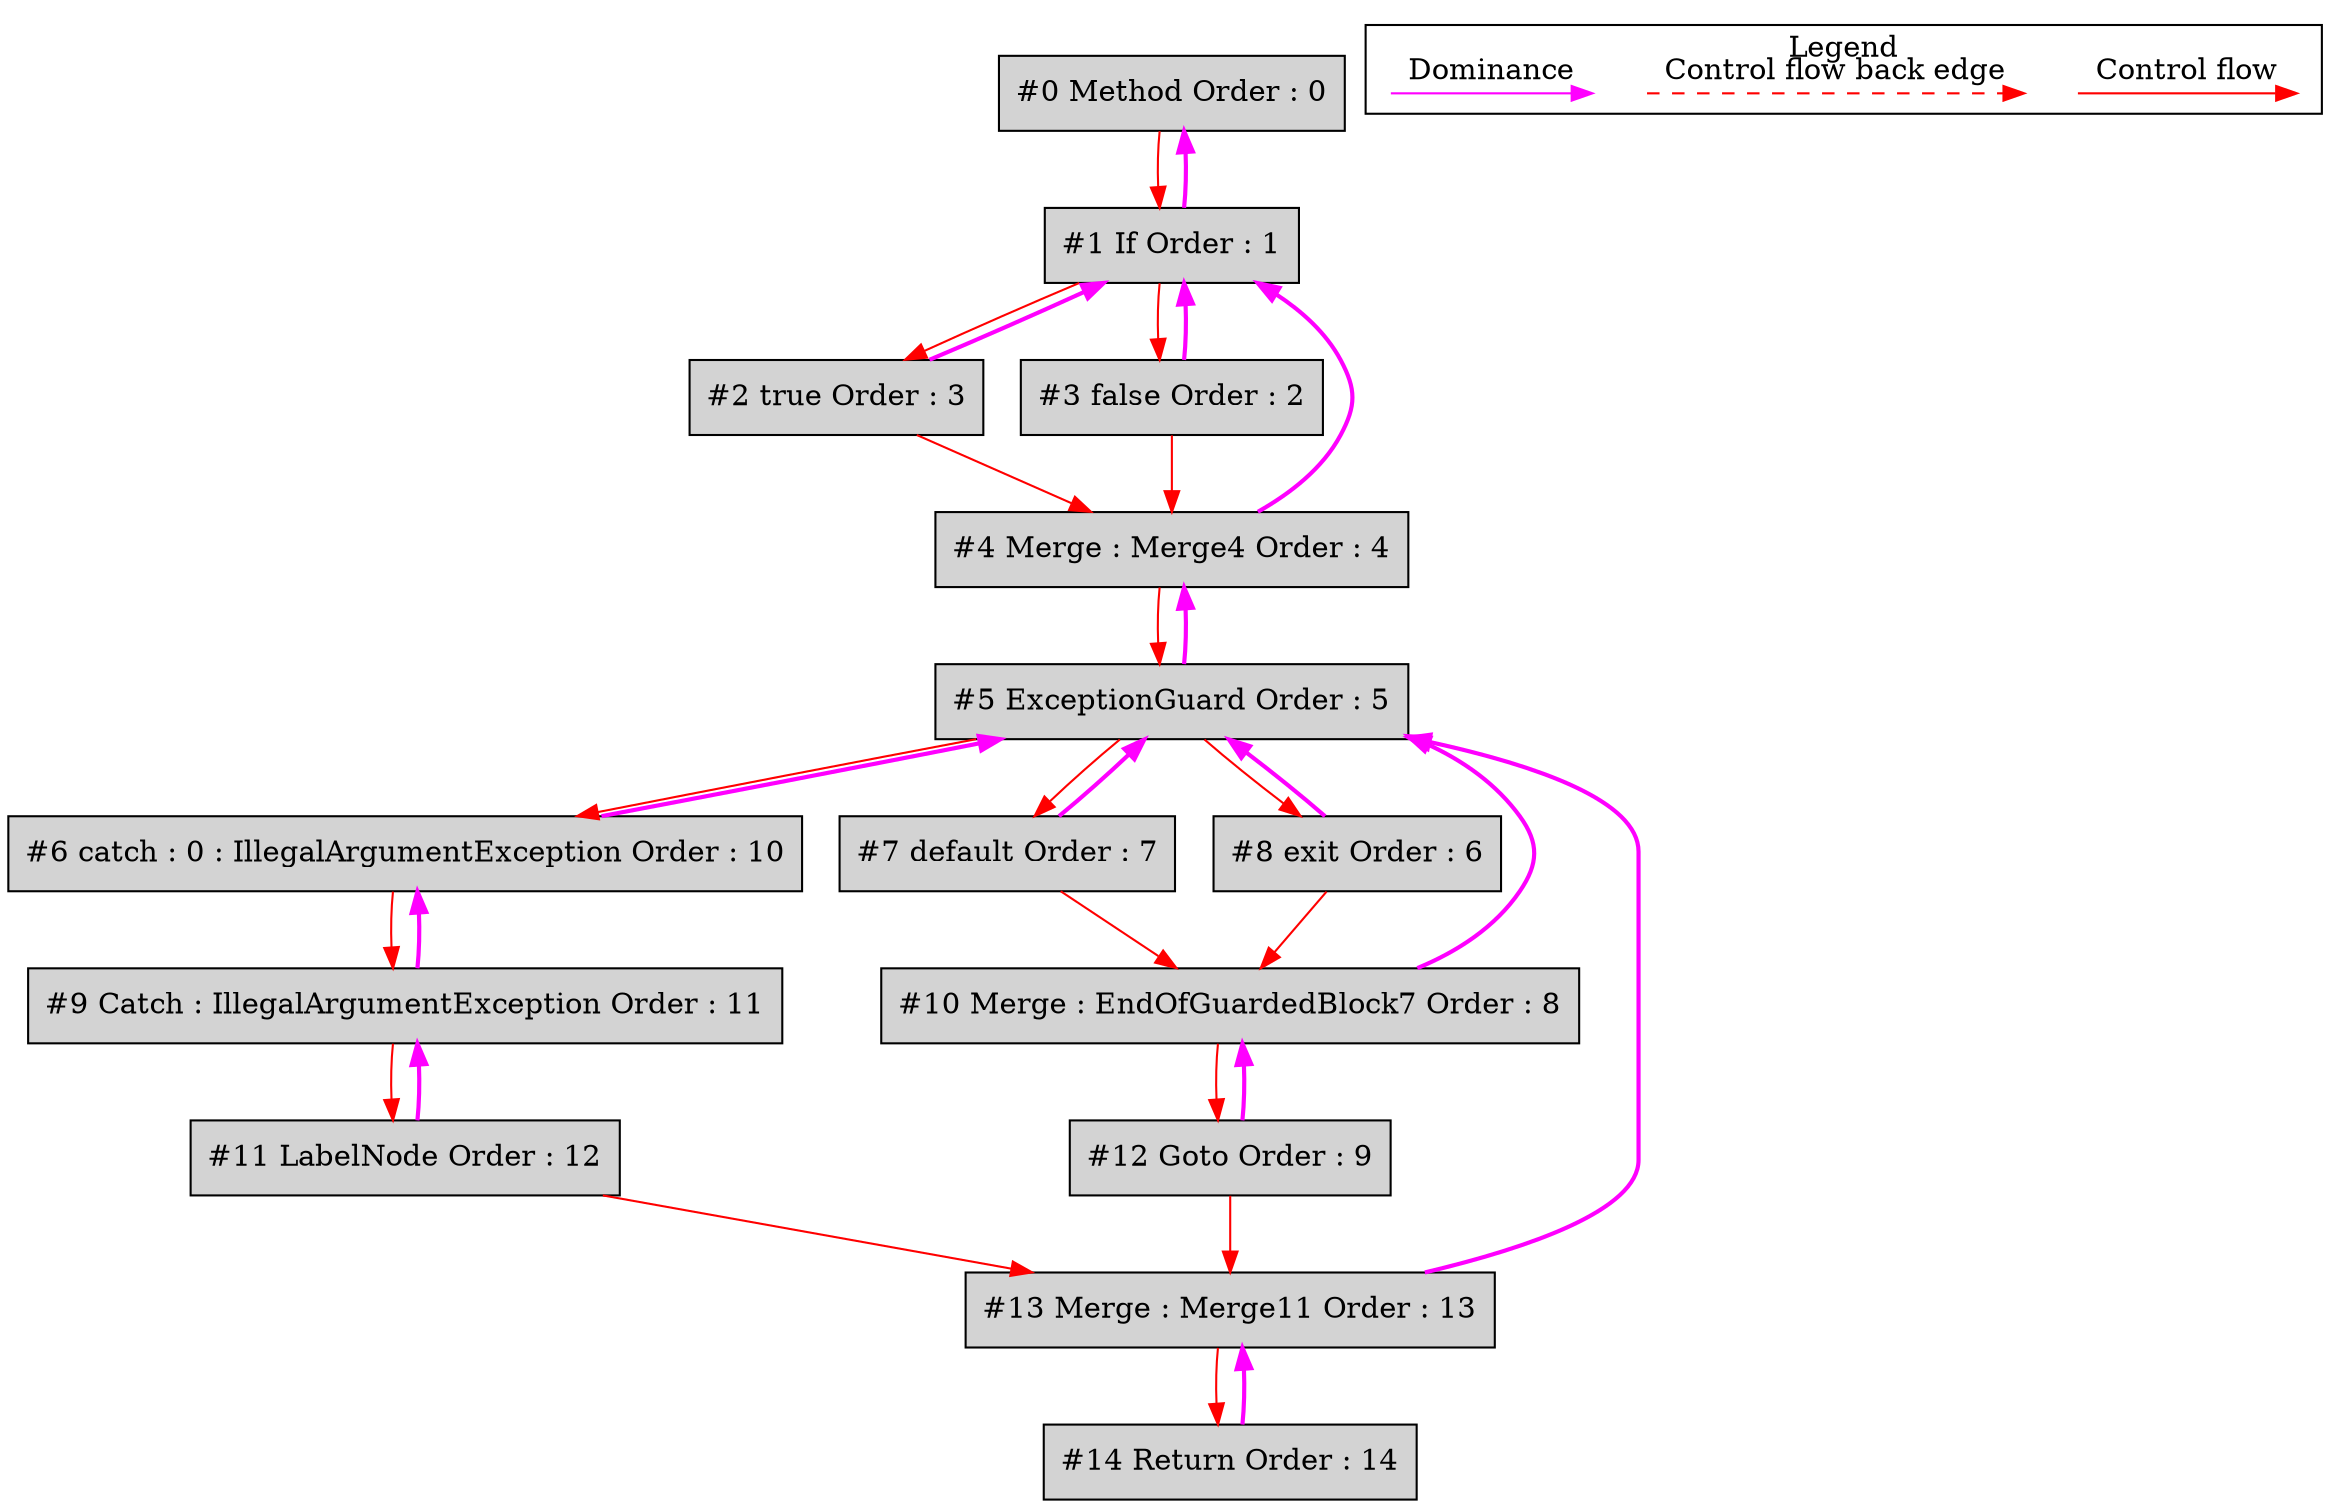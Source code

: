 digraph debugoutput {
 ordering="in";
 node0[label="#0 Method Order : 0",shape=box, fillcolor=lightgrey, style=filled];
 node1[label="#1 If Order : 1",shape=box, fillcolor=lightgrey, style=filled];
 node1 -> node0[dir="forward" color="fuchsia" penwidth="2"];
 node0 -> node1[labeldistance=2, color=red, fontcolor=red];
 node2[label="#2 true Order : 3",shape=box, fillcolor=lightgrey, style=filled];
 node2 -> node1[dir="forward" color="fuchsia" penwidth="2"];
 node1 -> node2[labeldistance=2, color=red, fontcolor=red];
 node3[label="#3 false Order : 2",shape=box, fillcolor=lightgrey, style=filled];
 node3 -> node1[dir="forward" color="fuchsia" penwidth="2"];
 node1 -> node3[labeldistance=2, color=red, fontcolor=red];
 node4[label="#4 Merge : Merge4 Order : 4",shape=box, fillcolor=lightgrey, style=filled];
 node4 -> node1[dir="forward" color="fuchsia" penwidth="2"];
 node2 -> node4[labeldistance=2, color=red, fontcolor=red];
 node3 -> node4[labeldistance=2, color=red, fontcolor=red];
 node5[label="#5 ExceptionGuard Order : 5",shape=box, fillcolor=lightgrey, style=filled];
 node5 -> node4[dir="forward" color="fuchsia" penwidth="2"];
 node4 -> node5[labeldistance=2, color=red, fontcolor=red];
 node6[label="#6 catch : 0 : IllegalArgumentException Order : 10",shape=box, fillcolor=lightgrey, style=filled];
 node6 -> node5[dir="forward" color="fuchsia" penwidth="2"];
 node5 -> node6[labeldistance=2, color=red, fontcolor=red];
 node7[label="#7 default Order : 7",shape=box, fillcolor=lightgrey, style=filled];
 node7 -> node5[dir="forward" color="fuchsia" penwidth="2"];
 node5 -> node7[labeldistance=2, color=red, fontcolor=red];
 node8[label="#8 exit Order : 6",shape=box, fillcolor=lightgrey, style=filled];
 node8 -> node5[dir="forward" color="fuchsia" penwidth="2"];
 node5 -> node8[labeldistance=2, color=red, fontcolor=red];
 node9[label="#9 Catch : IllegalArgumentException Order : 11",shape=box, fillcolor=lightgrey, style=filled];
 node9 -> node6[dir="forward" color="fuchsia" penwidth="2"];
 node6 -> node9[labeldistance=2, color=red, fontcolor=red];
 node10[label="#10 Merge : EndOfGuardedBlock7 Order : 8",shape=box, fillcolor=lightgrey, style=filled];
 node10 -> node5[dir="forward" color="fuchsia" penwidth="2"];
 node7 -> node10[labeldistance=2, color=red, fontcolor=red];
 node8 -> node10[labeldistance=2, color=red, fontcolor=red];
 node11[label="#11 LabelNode Order : 12",shape=box, fillcolor=lightgrey, style=filled];
 node11 -> node9[dir="forward" color="fuchsia" penwidth="2"];
 node9 -> node11[labeldistance=2, color=red, fontcolor=red];
 node12[label="#12 Goto Order : 9",shape=box, fillcolor=lightgrey, style=filled];
 node12 -> node10[dir="forward" color="fuchsia" penwidth="2"];
 node10 -> node12[labeldistance=2, color=red, fontcolor=red];
 node13[label="#13 Merge : Merge11 Order : 13",shape=box, fillcolor=lightgrey, style=filled];
 node13 -> node5[dir="forward" color="fuchsia" penwidth="2"];
 node12 -> node13[labeldistance=2, color=red, fontcolor=red];
 node11 -> node13[labeldistance=2, color=red, fontcolor=red];
 node14[label="#14 Return Order : 14",shape=box, fillcolor=lightgrey, style=filled];
 node14 -> node13[dir="forward" color="fuchsia" penwidth="2"];
 node13 -> node14[labeldistance=2, color=red, fontcolor=red];
 subgraph cluster_000 {
  label = "Legend";
  node [shape=point]
  {
   rank=same;
   c0 [style = invis];
   c1 [style = invis];
   c2 [style = invis];
   c3 [style = invis];
   d8 [style = invis];
   d9 [style = invis];

  }
  c0 -> c1 [label="Control flow", style=solid, color=red]
  c2 -> c3 [label="Control flow back edge", style=dashed, color=red]
  d8 -> d9 [label="Dominance", color=fuchsia, style=solid]
 }

}
